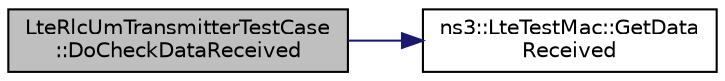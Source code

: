 digraph "LteRlcUmTransmitterTestCase::DoCheckDataReceived"
{
 // LATEX_PDF_SIZE
  edge [fontname="Helvetica",fontsize="10",labelfontname="Helvetica",labelfontsize="10"];
  node [fontname="Helvetica",fontsize="10",shape=record];
  rankdir="LR";
  Node1 [label="LteRlcUmTransmitterTestCase\l::DoCheckDataReceived",height=0.2,width=0.4,color="black", fillcolor="grey75", style="filled", fontcolor="black",tooltip="Check data received function."];
  Node1 -> Node2 [color="midnightblue",fontsize="10",style="solid",fontname="Helvetica"];
  Node2 [label="ns3::LteTestMac::GetData\lReceived",height=0.2,width=0.4,color="black", fillcolor="white", style="filled",URL="$classns3_1_1_lte_test_mac.html#addac02f6d62857aa9c75acaa46e4b0c3",tooltip="Get data received function."];
}
